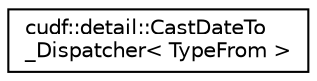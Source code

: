 digraph "Graphical Class Hierarchy"
{
 // LATEX_PDF_SIZE
  edge [fontname="Helvetica",fontsize="10",labelfontname="Helvetica",labelfontsize="10"];
  node [fontname="Helvetica",fontsize="10",shape=record];
  rankdir="LR";
  Node0 [label="cudf::detail::CastDateTo\l_Dispatcher\< TypeFrom \>",height=0.2,width=0.4,color="black", fillcolor="white", style="filled",URL="$structcudf_1_1detail_1_1CastDateTo__Dispatcher.html",tooltip=" "];
}
